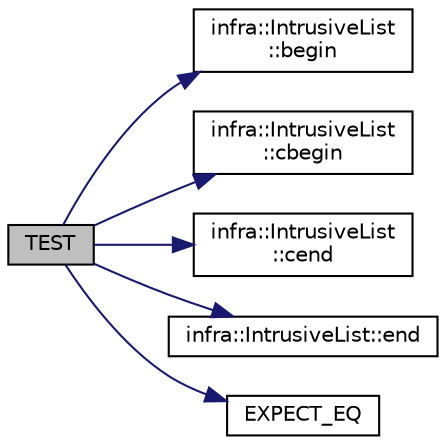 digraph "TEST"
{
 // INTERACTIVE_SVG=YES
  edge [fontname="Helvetica",fontsize="10",labelfontname="Helvetica",labelfontsize="10"];
  node [fontname="Helvetica",fontsize="10",shape=record];
  rankdir="LR";
  Node34 [label="TEST",height=0.2,width=0.4,color="black", fillcolor="grey75", style="filled", fontcolor="black"];
  Node34 -> Node35 [color="midnightblue",fontsize="10",style="solid",fontname="Helvetica"];
  Node35 [label="infra::IntrusiveList\l::begin",height=0.2,width=0.4,color="black", fillcolor="white", style="filled",URL="$df/da4/classinfra_1_1_intrusive_list.html#ac4e47625973e84eb724f1623a1d25023"];
  Node34 -> Node36 [color="midnightblue",fontsize="10",style="solid",fontname="Helvetica"];
  Node36 [label="infra::IntrusiveList\l::cbegin",height=0.2,width=0.4,color="black", fillcolor="white", style="filled",URL="$df/da4/classinfra_1_1_intrusive_list.html#a26a56eb126c36cd53555469fd5cfdfcb"];
  Node34 -> Node37 [color="midnightblue",fontsize="10",style="solid",fontname="Helvetica"];
  Node37 [label="infra::IntrusiveList\l::cend",height=0.2,width=0.4,color="black", fillcolor="white", style="filled",URL="$df/da4/classinfra_1_1_intrusive_list.html#a23541d05a0972533aa22f68e0cf13957"];
  Node34 -> Node38 [color="midnightblue",fontsize="10",style="solid",fontname="Helvetica"];
  Node38 [label="infra::IntrusiveList::end",height=0.2,width=0.4,color="black", fillcolor="white", style="filled",URL="$df/da4/classinfra_1_1_intrusive_list.html#a2d8f89176a3b0cd4f8bfa92096dca11f"];
  Node34 -> Node39 [color="midnightblue",fontsize="10",style="solid",fontname="Helvetica"];
  Node39 [label="EXPECT_EQ",height=0.2,width=0.4,color="black", fillcolor="white", style="filled",URL="$d6/def/_test_json_8cpp.html#a82745227e2f0a8edbb4ae630d88a8e86"];
}
